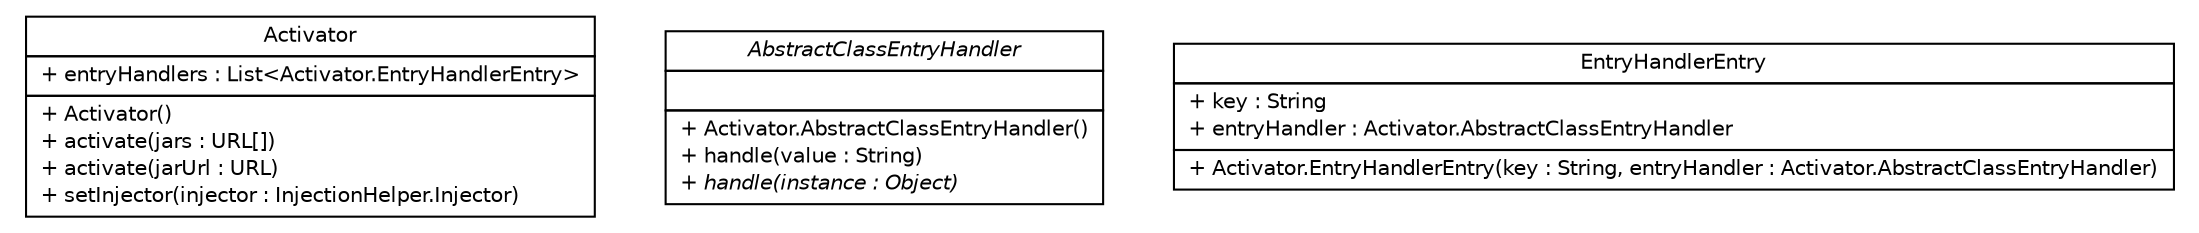 #!/usr/local/bin/dot
#
# Class diagram 
# Generated by UMLGraph version R5_6 (http://www.umlgraph.org/)
#

digraph G {
	edge [fontname="Helvetica",fontsize=10,labelfontname="Helvetica",labelfontsize=10];
	node [fontname="Helvetica",fontsize=10,shape=plaintext];
	nodesep=0.25;
	ranksep=0.5;
	// sorcer.boot.load.Activator
	c4869 [label=<<table title="sorcer.boot.load.Activator" border="0" cellborder="1" cellspacing="0" cellpadding="2" port="p" href="./Activator.html">
		<tr><td><table border="0" cellspacing="0" cellpadding="1">
<tr><td align="center" balign="center"> Activator </td></tr>
		</table></td></tr>
		<tr><td><table border="0" cellspacing="0" cellpadding="1">
<tr><td align="left" balign="left"> + entryHandlers : List&lt;Activator.EntryHandlerEntry&gt; </td></tr>
		</table></td></tr>
		<tr><td><table border="0" cellspacing="0" cellpadding="1">
<tr><td align="left" balign="left"> + Activator() </td></tr>
<tr><td align="left" balign="left"> + activate(jars : URL[]) </td></tr>
<tr><td align="left" balign="left"> + activate(jarUrl : URL) </td></tr>
<tr><td align="left" balign="left"> + setInjector(injector : InjectionHelper.Injector) </td></tr>
		</table></td></tr>
		</table>>, URL="./Activator.html", fontname="Helvetica", fontcolor="black", fontsize=10.0];
	// sorcer.boot.load.Activator.AbstractClassEntryHandler
	c4870 [label=<<table title="sorcer.boot.load.Activator.AbstractClassEntryHandler" border="0" cellborder="1" cellspacing="0" cellpadding="2" port="p" href="./Activator.AbstractClassEntryHandler.html">
		<tr><td><table border="0" cellspacing="0" cellpadding="1">
<tr><td align="center" balign="center"><font face="Helvetica-Oblique"> AbstractClassEntryHandler </font></td></tr>
		</table></td></tr>
		<tr><td><table border="0" cellspacing="0" cellpadding="1">
<tr><td align="left" balign="left">  </td></tr>
		</table></td></tr>
		<tr><td><table border="0" cellspacing="0" cellpadding="1">
<tr><td align="left" balign="left"> + Activator.AbstractClassEntryHandler() </td></tr>
<tr><td align="left" balign="left"> + handle(value : String) </td></tr>
<tr><td align="left" balign="left"><font face="Helvetica-Oblique" point-size="10.0"> + handle(instance : Object) </font></td></tr>
		</table></td></tr>
		</table>>, URL="./Activator.AbstractClassEntryHandler.html", fontname="Helvetica", fontcolor="black", fontsize=10.0];
	// sorcer.boot.load.Activator.EntryHandlerEntry
	c4871 [label=<<table title="sorcer.boot.load.Activator.EntryHandlerEntry" border="0" cellborder="1" cellspacing="0" cellpadding="2" port="p" href="./Activator.EntryHandlerEntry.html">
		<tr><td><table border="0" cellspacing="0" cellpadding="1">
<tr><td align="center" balign="center"> EntryHandlerEntry </td></tr>
		</table></td></tr>
		<tr><td><table border="0" cellspacing="0" cellpadding="1">
<tr><td align="left" balign="left"> + key : String </td></tr>
<tr><td align="left" balign="left"> + entryHandler : Activator.AbstractClassEntryHandler </td></tr>
		</table></td></tr>
		<tr><td><table border="0" cellspacing="0" cellpadding="1">
<tr><td align="left" balign="left"> + Activator.EntryHandlerEntry(key : String, entryHandler : Activator.AbstractClassEntryHandler) </td></tr>
		</table></td></tr>
		</table>>, URL="./Activator.EntryHandlerEntry.html", fontname="Helvetica", fontcolor="black", fontsize=10.0];
}

